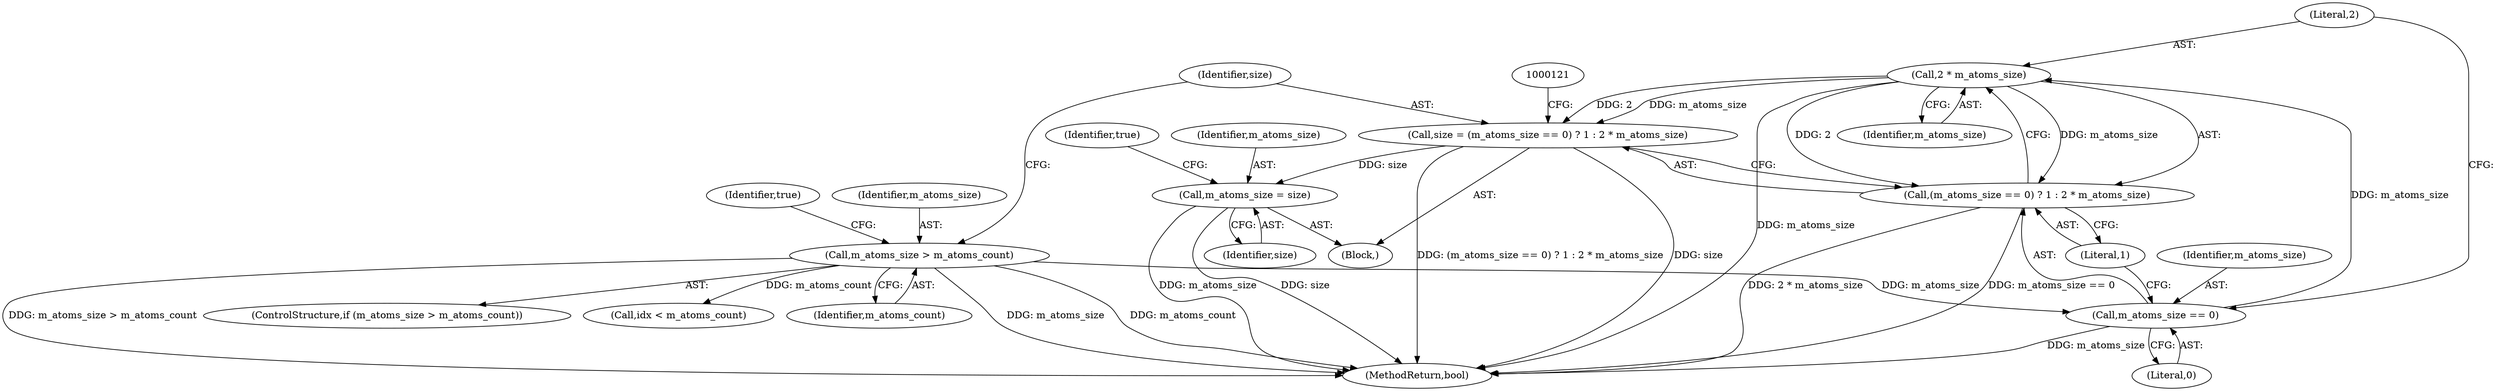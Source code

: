 digraph "1_Android_04839626ed859623901ebd3a5fd483982186b59d_36@del" {
"1000117" [label="(Call,2 * m_atoms_size)"];
"1000113" [label="(Call,m_atoms_size == 0)"];
"1000104" [label="(Call,m_atoms_size > m_atoms_count)"];
"1000110" [label="(Call,size = (m_atoms_size == 0) ? 1 : 2 * m_atoms_size)"];
"1000151" [label="(Call,m_atoms_size = size)"];
"1000112" [label="(Call,(m_atoms_size == 0) ? 1 : 2 * m_atoms_size)"];
"1000118" [label="(Literal,2)"];
"1000116" [label="(Literal,1)"];
"1000136" [label="(Call,idx < m_atoms_count)"];
"1000113" [label="(Call,m_atoms_size == 0)"];
"1000105" [label="(Identifier,m_atoms_size)"];
"1000110" [label="(Call,size = (m_atoms_size == 0) ? 1 : 2 * m_atoms_size)"];
"1000155" [label="(Identifier,true)"];
"1000112" [label="(Call,(m_atoms_size == 0) ? 1 : 2 * m_atoms_size)"];
"1000106" [label="(Identifier,m_atoms_count)"];
"1000152" [label="(Identifier,m_atoms_size)"];
"1000111" [label="(Identifier,size)"];
"1000114" [label="(Identifier,m_atoms_size)"];
"1000119" [label="(Identifier,m_atoms_size)"];
"1000108" [label="(Identifier,true)"];
"1000115" [label="(Literal,0)"];
"1000104" [label="(Call,m_atoms_size > m_atoms_count)"];
"1000153" [label="(Identifier,size)"];
"1000151" [label="(Call,m_atoms_size = size)"];
"1000156" [label="(MethodReturn,bool)"];
"1000117" [label="(Call,2 * m_atoms_size)"];
"1000103" [label="(ControlStructure,if (m_atoms_size > m_atoms_count))"];
"1000102" [label="(Block,)"];
"1000117" -> "1000112"  [label="AST: "];
"1000117" -> "1000119"  [label="CFG: "];
"1000118" -> "1000117"  [label="AST: "];
"1000119" -> "1000117"  [label="AST: "];
"1000112" -> "1000117"  [label="CFG: "];
"1000117" -> "1000156"  [label="DDG: m_atoms_size"];
"1000117" -> "1000110"  [label="DDG: 2"];
"1000117" -> "1000110"  [label="DDG: m_atoms_size"];
"1000117" -> "1000112"  [label="DDG: 2"];
"1000117" -> "1000112"  [label="DDG: m_atoms_size"];
"1000113" -> "1000117"  [label="DDG: m_atoms_size"];
"1000113" -> "1000112"  [label="AST: "];
"1000113" -> "1000115"  [label="CFG: "];
"1000114" -> "1000113"  [label="AST: "];
"1000115" -> "1000113"  [label="AST: "];
"1000116" -> "1000113"  [label="CFG: "];
"1000118" -> "1000113"  [label="CFG: "];
"1000113" -> "1000156"  [label="DDG: m_atoms_size"];
"1000104" -> "1000113"  [label="DDG: m_atoms_size"];
"1000104" -> "1000103"  [label="AST: "];
"1000104" -> "1000106"  [label="CFG: "];
"1000105" -> "1000104"  [label="AST: "];
"1000106" -> "1000104"  [label="AST: "];
"1000108" -> "1000104"  [label="CFG: "];
"1000111" -> "1000104"  [label="CFG: "];
"1000104" -> "1000156"  [label="DDG: m_atoms_size > m_atoms_count"];
"1000104" -> "1000156"  [label="DDG: m_atoms_size"];
"1000104" -> "1000156"  [label="DDG: m_atoms_count"];
"1000104" -> "1000136"  [label="DDG: m_atoms_count"];
"1000110" -> "1000102"  [label="AST: "];
"1000110" -> "1000112"  [label="CFG: "];
"1000111" -> "1000110"  [label="AST: "];
"1000112" -> "1000110"  [label="AST: "];
"1000121" -> "1000110"  [label="CFG: "];
"1000110" -> "1000156"  [label="DDG: size"];
"1000110" -> "1000156"  [label="DDG: (m_atoms_size == 0) ? 1 : 2 * m_atoms_size"];
"1000110" -> "1000151"  [label="DDG: size"];
"1000151" -> "1000102"  [label="AST: "];
"1000151" -> "1000153"  [label="CFG: "];
"1000152" -> "1000151"  [label="AST: "];
"1000153" -> "1000151"  [label="AST: "];
"1000155" -> "1000151"  [label="CFG: "];
"1000151" -> "1000156"  [label="DDG: m_atoms_size"];
"1000151" -> "1000156"  [label="DDG: size"];
"1000112" -> "1000116"  [label="CFG: "];
"1000116" -> "1000112"  [label="AST: "];
"1000112" -> "1000156"  [label="DDG: 2 * m_atoms_size"];
"1000112" -> "1000156"  [label="DDG: m_atoms_size == 0"];
}
